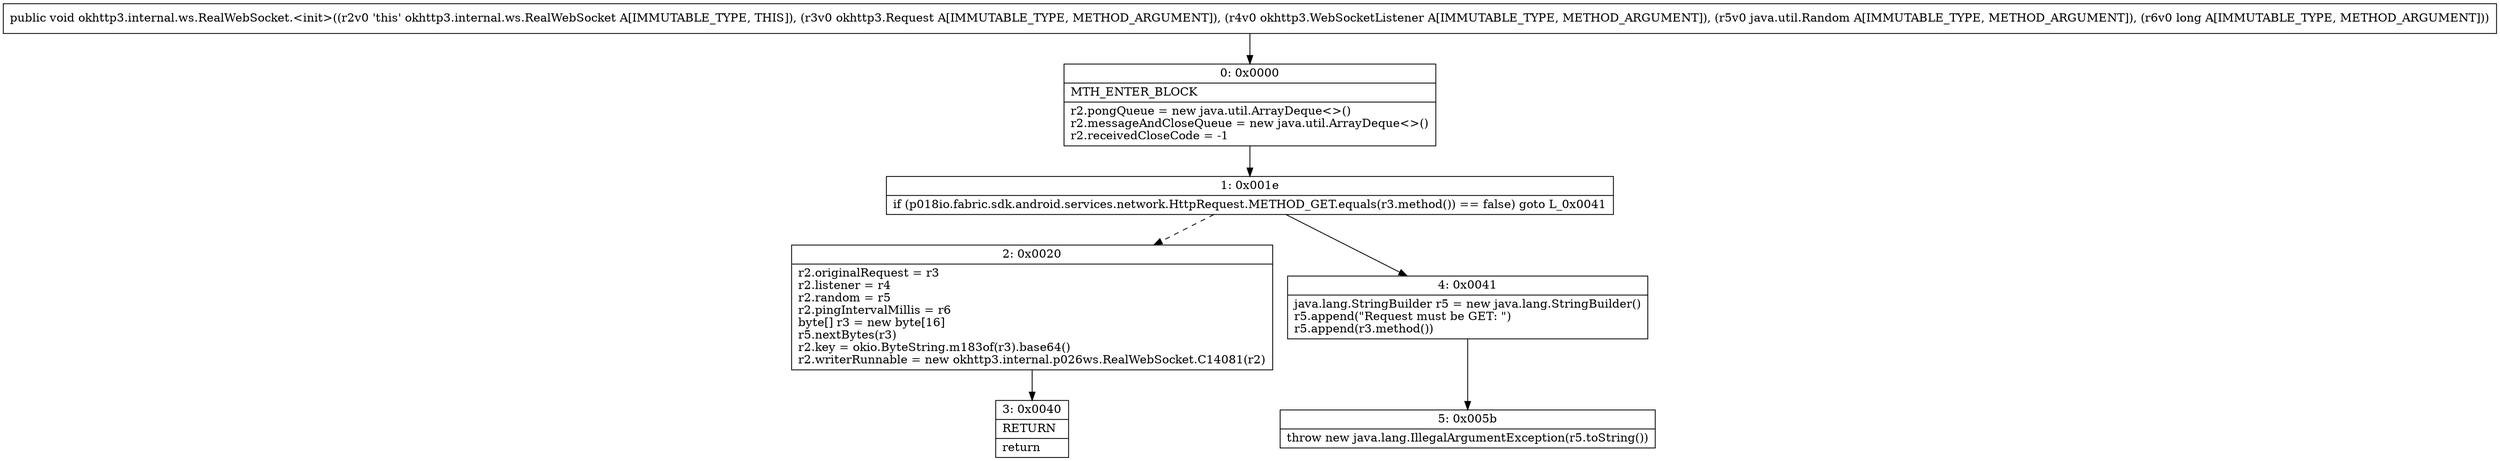 digraph "CFG forokhttp3.internal.ws.RealWebSocket.\<init\>(Lokhttp3\/Request;Lokhttp3\/WebSocketListener;Ljava\/util\/Random;J)V" {
Node_0 [shape=record,label="{0\:\ 0x0000|MTH_ENTER_BLOCK\l|r2.pongQueue = new java.util.ArrayDeque\<\>()\lr2.messageAndCloseQueue = new java.util.ArrayDeque\<\>()\lr2.receivedCloseCode = \-1\l}"];
Node_1 [shape=record,label="{1\:\ 0x001e|if (p018io.fabric.sdk.android.services.network.HttpRequest.METHOD_GET.equals(r3.method()) == false) goto L_0x0041\l}"];
Node_2 [shape=record,label="{2\:\ 0x0020|r2.originalRequest = r3\lr2.listener = r4\lr2.random = r5\lr2.pingIntervalMillis = r6\lbyte[] r3 = new byte[16]\lr5.nextBytes(r3)\lr2.key = okio.ByteString.m183of(r3).base64()\lr2.writerRunnable = new okhttp3.internal.p026ws.RealWebSocket.C14081(r2)\l}"];
Node_3 [shape=record,label="{3\:\ 0x0040|RETURN\l|return\l}"];
Node_4 [shape=record,label="{4\:\ 0x0041|java.lang.StringBuilder r5 = new java.lang.StringBuilder()\lr5.append(\"Request must be GET: \")\lr5.append(r3.method())\l}"];
Node_5 [shape=record,label="{5\:\ 0x005b|throw new java.lang.IllegalArgumentException(r5.toString())\l}"];
MethodNode[shape=record,label="{public void okhttp3.internal.ws.RealWebSocket.\<init\>((r2v0 'this' okhttp3.internal.ws.RealWebSocket A[IMMUTABLE_TYPE, THIS]), (r3v0 okhttp3.Request A[IMMUTABLE_TYPE, METHOD_ARGUMENT]), (r4v0 okhttp3.WebSocketListener A[IMMUTABLE_TYPE, METHOD_ARGUMENT]), (r5v0 java.util.Random A[IMMUTABLE_TYPE, METHOD_ARGUMENT]), (r6v0 long A[IMMUTABLE_TYPE, METHOD_ARGUMENT])) }"];
MethodNode -> Node_0;
Node_0 -> Node_1;
Node_1 -> Node_2[style=dashed];
Node_1 -> Node_4;
Node_2 -> Node_3;
Node_4 -> Node_5;
}

